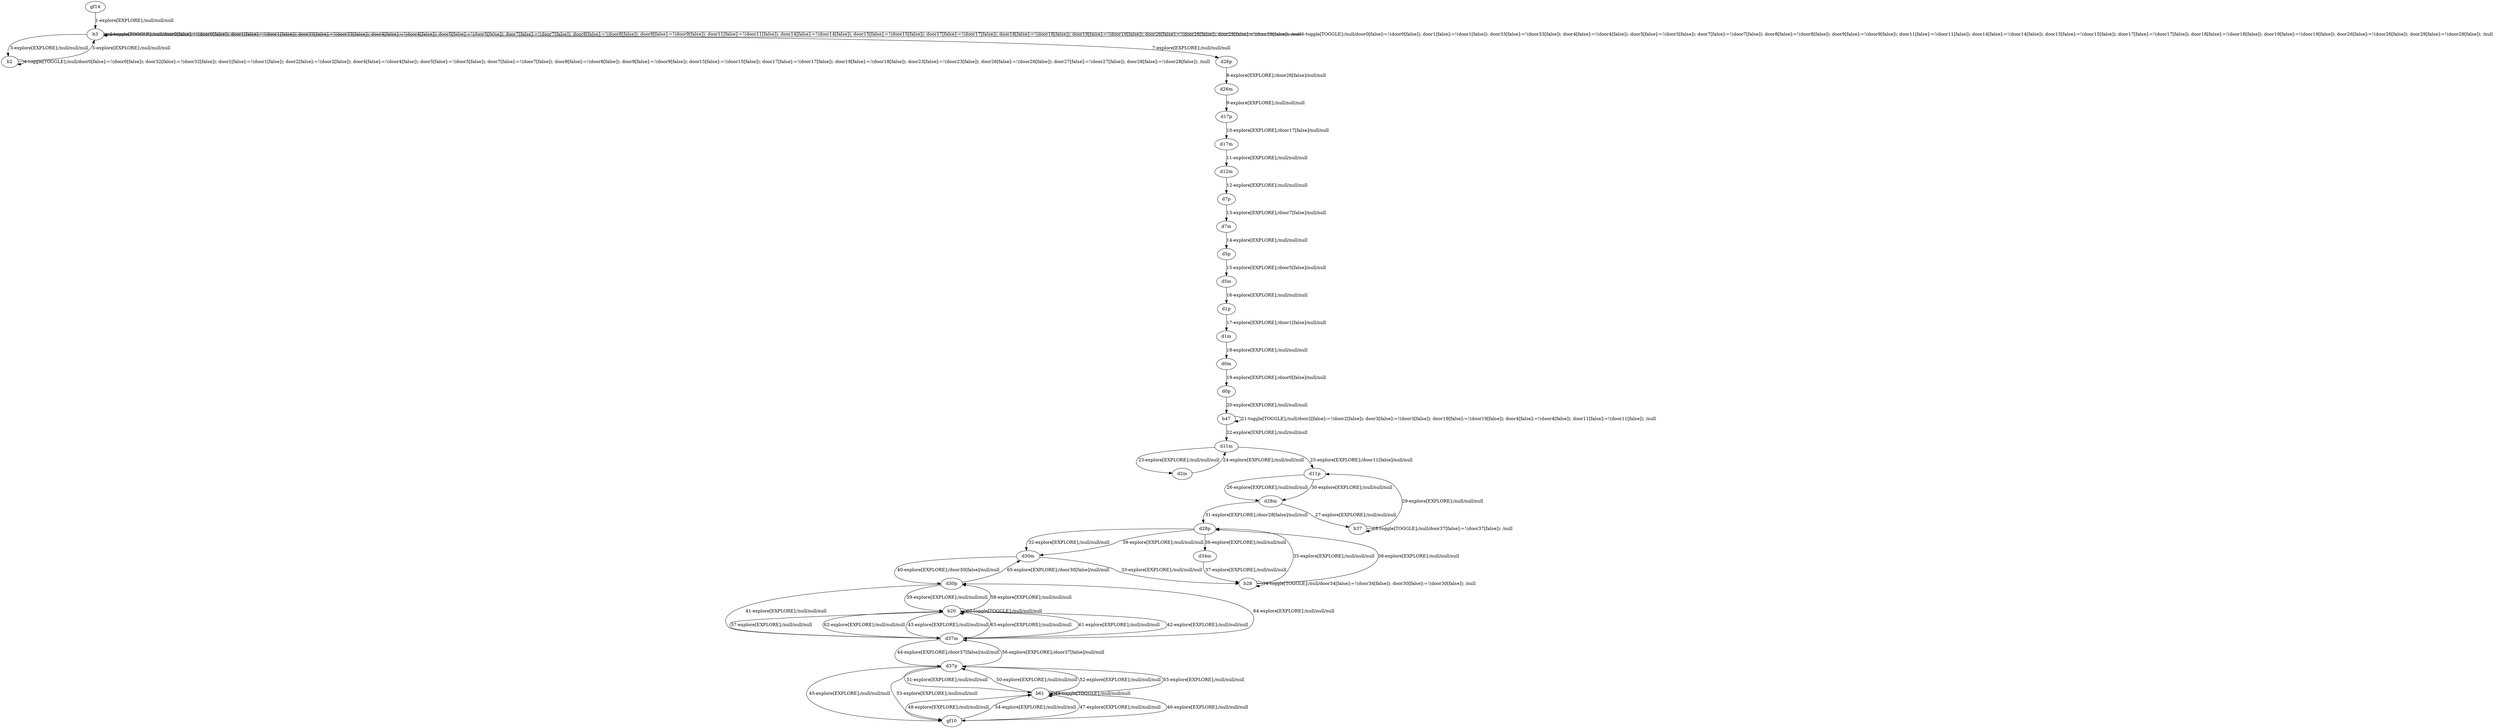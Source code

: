 # Total number of goals covered by this test: 2
# b28 --> d28p
# d34m --> b28

digraph g {
"gf14" -> "b3" [label = "1-explore[EXPLORE];/null/null/null"];
"b3" -> "b3" [label = "2-toggle[TOGGLE];/null/door0[false]:=!(door0[false]); door1[false]:=!(door1[false]); door33[false]:=!(door33[false]); door4[false]:=!(door4[false]); door5[false]:=!(door5[false]); door7[false]:=!(door7[false]); door8[false]:=!(door8[false]); door9[false]:=!(door9[false]); door11[false]:=!(door11[false]); door14[false]:=!(door14[false]); door15[false]:=!(door15[false]); door17[false]:=!(door17[false]); door18[false]:=!(door18[false]); door19[false]:=!(door19[false]); door26[false]:=!(door26[false]); door29[false]:=!(door29[false]); /null"];
"b3" -> "b2" [label = "3-explore[EXPLORE];/null/null/null"];
"b2" -> "b2" [label = "4-toggle[TOGGLE];/null/door0[false]:=!(door0[false]); door32[false]:=!(door32[false]); door1[false]:=!(door1[false]); door2[false]:=!(door2[false]); door4[false]:=!(door4[false]); door5[false]:=!(door5[false]); door7[false]:=!(door7[false]); door8[false]:=!(door8[false]); door9[false]:=!(door9[false]); door15[false]:=!(door15[false]); door17[false]:=!(door17[false]); door18[false]:=!(door18[false]); door23[false]:=!(door23[false]); door26[false]:=!(door26[false]); door27[false]:=!(door27[false]); door28[false]:=!(door28[false]); /null"];
"b2" -> "b3" [label = "5-explore[EXPLORE];/null/null/null"];
"b3" -> "b3" [label = "6-toggle[TOGGLE];/null/door0[false]:=!(door0[false]); door1[false]:=!(door1[false]); door33[false]:=!(door33[false]); door4[false]:=!(door4[false]); door5[false]:=!(door5[false]); door7[false]:=!(door7[false]); door8[false]:=!(door8[false]); door9[false]:=!(door9[false]); door11[false]:=!(door11[false]); door14[false]:=!(door14[false]); door15[false]:=!(door15[false]); door17[false]:=!(door17[false]); door18[false]:=!(door18[false]); door19[false]:=!(door19[false]); door26[false]:=!(door26[false]); door29[false]:=!(door29[false]); /null"];
"b3" -> "d26p" [label = "7-explore[EXPLORE];/null/null/null"];
"d26p" -> "d26m" [label = "8-explore[EXPLORE];/door26[false]/null/null"];
"d26m" -> "d17p" [label = "9-explore[EXPLORE];/null/null/null"];
"d17p" -> "d17m" [label = "10-explore[EXPLORE];/door17[false]/null/null"];
"d17m" -> "d12m" [label = "11-explore[EXPLORE];/null/null/null"];
"d12m" -> "d7p" [label = "12-explore[EXPLORE];/null/null/null"];
"d7p" -> "d7m" [label = "13-explore[EXPLORE];/door7[false]/null/null"];
"d7m" -> "d5p" [label = "14-explore[EXPLORE];/null/null/null"];
"d5p" -> "d5m" [label = "15-explore[EXPLORE];/door5[false]/null/null"];
"d5m" -> "d1p" [label = "16-explore[EXPLORE];/null/null/null"];
"d1p" -> "d1m" [label = "17-explore[EXPLORE];/door1[false]/null/null"];
"d1m" -> "d0m" [label = "18-explore[EXPLORE];/null/null/null"];
"d0m" -> "d0p" [label = "19-explore[EXPLORE];/door0[false]/null/null"];
"d0p" -> "b47" [label = "20-explore[EXPLORE];/null/null/null"];
"b47" -> "b47" [label = "21-toggle[TOGGLE];/null/door2[false]:=!(door2[false]); door3[false]:=!(door3[false]); door19[false]:=!(door19[false]); door4[false]:=!(door4[false]); door11[false]:=!(door11[false]); /null"];
"b47" -> "d11m" [label = "22-explore[EXPLORE];/null/null/null"];
"d11m" -> "d2m" [label = "23-explore[EXPLORE];/null/null/null"];
"d2m" -> "d11m" [label = "24-explore[EXPLORE];/null/null/null"];
"d11m" -> "d11p" [label = "25-explore[EXPLORE];/door11[false]/null/null"];
"d11p" -> "d28m" [label = "26-explore[EXPLORE];/null/null/null"];
"d28m" -> "b37" [label = "27-explore[EXPLORE];/null/null/null"];
"b37" -> "b37" [label = "28-toggle[TOGGLE];/null/door37[false]:=!(door37[false]); /null"];
"b37" -> "d11p" [label = "29-explore[EXPLORE];/null/null/null"];
"d11p" -> "d28m" [label = "30-explore[EXPLORE];/null/null/null"];
"d28m" -> "d28p" [label = "31-explore[EXPLORE];/door28[false]/null/null"];
"d28p" -> "d30m" [label = "32-explore[EXPLORE];/null/null/null"];
"d30m" -> "b28" [label = "33-explore[EXPLORE];/null/null/null"];
"b28" -> "b28" [label = "34-toggle[TOGGLE];/null/door34[false]:=!(door34[false]); door30[false]:=!(door30[false]); /null"];
"b28" -> "d28p" [label = "35-explore[EXPLORE];/null/null/null"];
"d28p" -> "d34m" [label = "36-explore[EXPLORE];/null/null/null"];
"d34m" -> "b28" [label = "37-explore[EXPLORE];/null/null/null"];
"b28" -> "d28p" [label = "38-explore[EXPLORE];/null/null/null"];
"d28p" -> "d30m" [label = "39-explore[EXPLORE];/null/null/null"];
"d30m" -> "d30p" [label = "40-explore[EXPLORE];/door30[false]/null/null"];
"d30p" -> "d37m" [label = "41-explore[EXPLORE];/null/null/null"];
"d37m" -> "b20" [label = "42-explore[EXPLORE];/null/null/null"];
"b20" -> "d37m" [label = "43-explore[EXPLORE];/null/null/null"];
"d37m" -> "d37p" [label = "44-explore[EXPLORE];/door37[false]/null/null"];
"d37p" -> "gf10" [label = "45-explore[EXPLORE];/null/null/null"];
"gf10" -> "b61" [label = "46-explore[EXPLORE];/null/null/null"];
"b61" -> "gf10" [label = "47-explore[EXPLORE];/null/null/null"];
"gf10" -> "b61" [label = "48-explore[EXPLORE];/null/null/null"];
"b61" -> "b61" [label = "49-toggle[TOGGLE];/null/null/null"];
"b61" -> "d37p" [label = "50-explore[EXPLORE];/null/null/null"];
"d37p" -> "b61" [label = "51-explore[EXPLORE];/null/null/null"];
"b61" -> "d37p" [label = "52-explore[EXPLORE];/null/null/null"];
"d37p" -> "gf10" [label = "53-explore[EXPLORE];/null/null/null"];
"gf10" -> "b61" [label = "54-explore[EXPLORE];/null/null/null"];
"b61" -> "d37p" [label = "55-explore[EXPLORE];/null/null/null"];
"d37p" -> "d37m" [label = "56-explore[EXPLORE];/door37[false]/null/null"];
"d37m" -> "b20" [label = "57-explore[EXPLORE];/null/null/null"];
"b20" -> "d30p" [label = "58-explore[EXPLORE];/null/null/null"];
"d30p" -> "b20" [label = "59-explore[EXPLORE];/null/null/null"];
"b20" -> "b20" [label = "60-toggle[TOGGLE];/null/null/null"];
"b20" -> "d37m" [label = "61-explore[EXPLORE];/null/null/null"];
"d37m" -> "b20" [label = "62-explore[EXPLORE];/null/null/null"];
"b20" -> "d37m" [label = "63-explore[EXPLORE];/null/null/null"];
"d37m" -> "d30p" [label = "64-explore[EXPLORE];/null/null/null"];
"d30p" -> "d30m" [label = "65-explore[EXPLORE];/door30[false]/null/null"];
}
